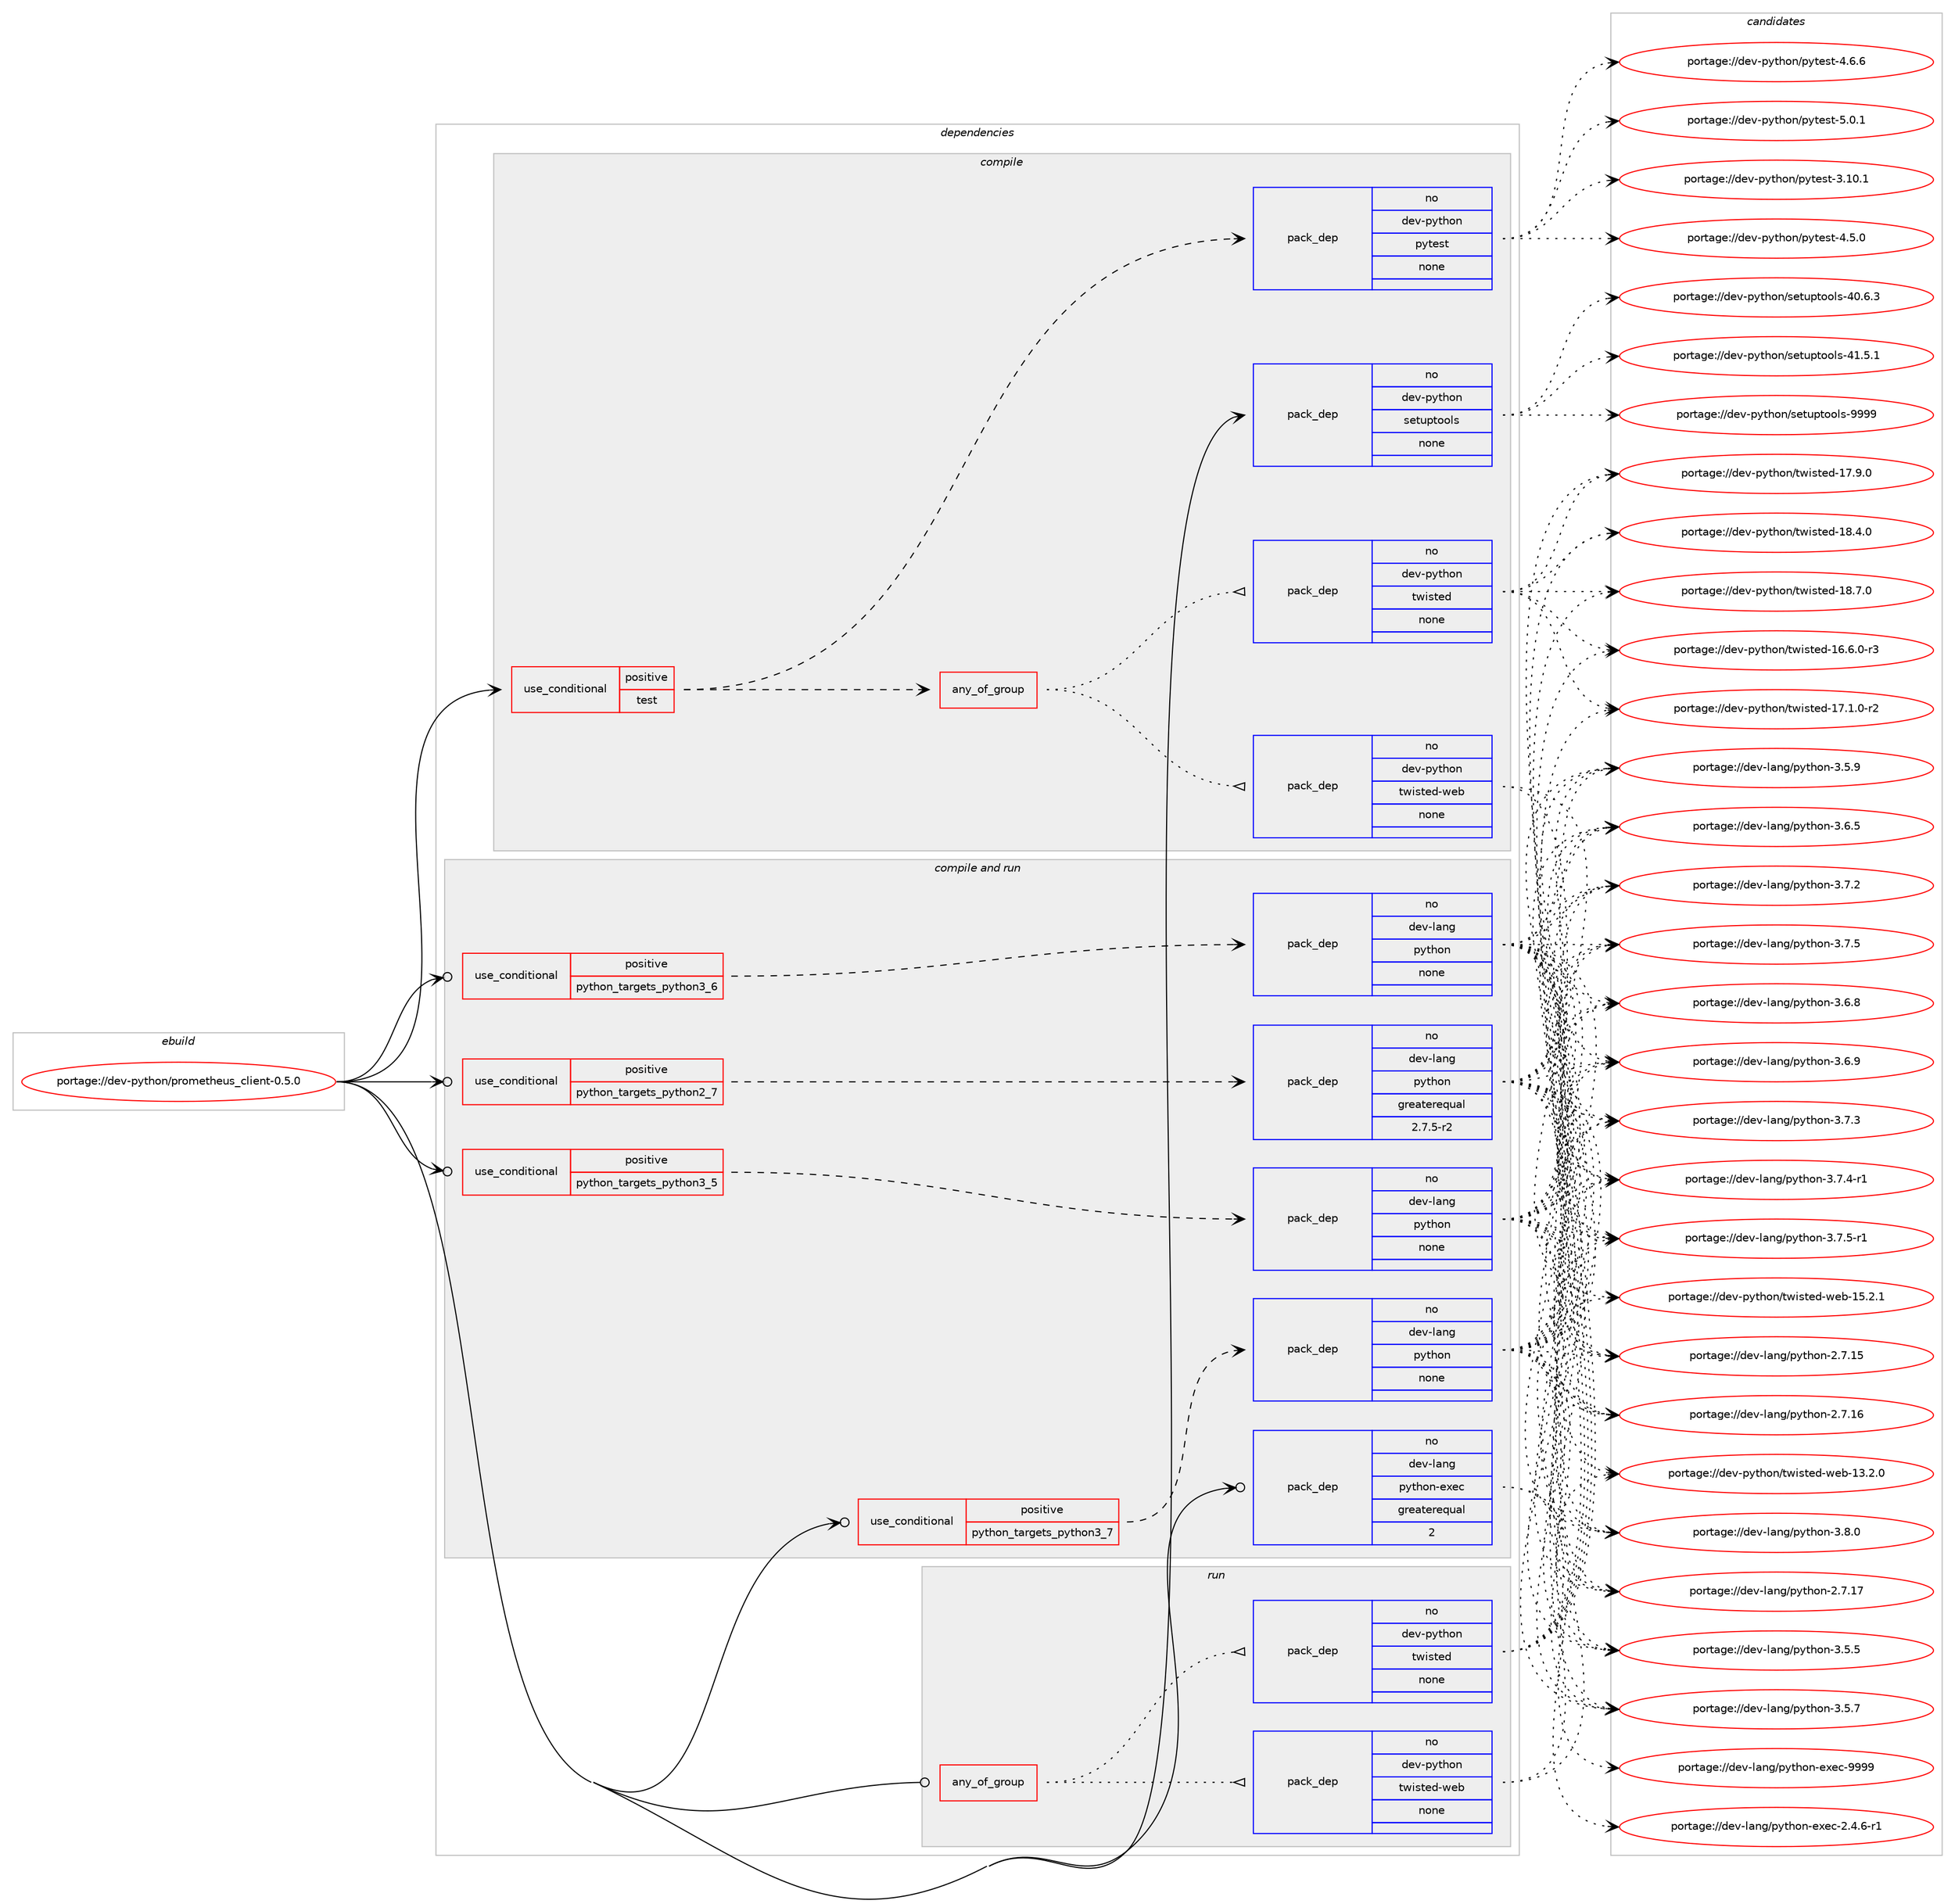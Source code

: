 digraph prolog {

# *************
# Graph options
# *************

newrank=true;
concentrate=true;
compound=true;
graph [rankdir=LR,fontname=Helvetica,fontsize=10,ranksep=1.5];#, ranksep=2.5, nodesep=0.2];
edge  [arrowhead=vee];
node  [fontname=Helvetica,fontsize=10];

# **********
# The ebuild
# **********

subgraph cluster_leftcol {
color=gray;
rank=same;
label=<<i>ebuild</i>>;
id [label="portage://dev-python/prometheus_client-0.5.0", color=red, width=4, href="../dev-python/prometheus_client-0.5.0.svg"];
}

# ****************
# The dependencies
# ****************

subgraph cluster_midcol {
color=gray;
label=<<i>dependencies</i>>;
subgraph cluster_compile {
fillcolor="#eeeeee";
style=filled;
label=<<i>compile</i>>;
subgraph cond34197 {
dependency157964 [label=<<TABLE BORDER="0" CELLBORDER="1" CELLSPACING="0" CELLPADDING="4"><TR><TD ROWSPAN="3" CELLPADDING="10">use_conditional</TD></TR><TR><TD>positive</TD></TR><TR><TD>test</TD></TR></TABLE>>, shape=none, color=red];
subgraph any3293 {
dependency157965 [label=<<TABLE BORDER="0" CELLBORDER="1" CELLSPACING="0" CELLPADDING="4"><TR><TD CELLPADDING="10">any_of_group</TD></TR></TABLE>>, shape=none, color=red];subgraph pack120406 {
dependency157966 [label=<<TABLE BORDER="0" CELLBORDER="1" CELLSPACING="0" CELLPADDING="4" WIDTH="220"><TR><TD ROWSPAN="6" CELLPADDING="30">pack_dep</TD></TR><TR><TD WIDTH="110">no</TD></TR><TR><TD>dev-python</TD></TR><TR><TD>twisted</TD></TR><TR><TD>none</TD></TR><TR><TD></TD></TR></TABLE>>, shape=none, color=blue];
}
dependency157965:e -> dependency157966:w [weight=20,style="dotted",arrowhead="oinv"];
subgraph pack120407 {
dependency157967 [label=<<TABLE BORDER="0" CELLBORDER="1" CELLSPACING="0" CELLPADDING="4" WIDTH="220"><TR><TD ROWSPAN="6" CELLPADDING="30">pack_dep</TD></TR><TR><TD WIDTH="110">no</TD></TR><TR><TD>dev-python</TD></TR><TR><TD>twisted-web</TD></TR><TR><TD>none</TD></TR><TR><TD></TD></TR></TABLE>>, shape=none, color=blue];
}
dependency157965:e -> dependency157967:w [weight=20,style="dotted",arrowhead="oinv"];
}
dependency157964:e -> dependency157965:w [weight=20,style="dashed",arrowhead="vee"];
subgraph pack120408 {
dependency157968 [label=<<TABLE BORDER="0" CELLBORDER="1" CELLSPACING="0" CELLPADDING="4" WIDTH="220"><TR><TD ROWSPAN="6" CELLPADDING="30">pack_dep</TD></TR><TR><TD WIDTH="110">no</TD></TR><TR><TD>dev-python</TD></TR><TR><TD>pytest</TD></TR><TR><TD>none</TD></TR><TR><TD></TD></TR></TABLE>>, shape=none, color=blue];
}
dependency157964:e -> dependency157968:w [weight=20,style="dashed",arrowhead="vee"];
}
id:e -> dependency157964:w [weight=20,style="solid",arrowhead="vee"];
subgraph pack120409 {
dependency157969 [label=<<TABLE BORDER="0" CELLBORDER="1" CELLSPACING="0" CELLPADDING="4" WIDTH="220"><TR><TD ROWSPAN="6" CELLPADDING="30">pack_dep</TD></TR><TR><TD WIDTH="110">no</TD></TR><TR><TD>dev-python</TD></TR><TR><TD>setuptools</TD></TR><TR><TD>none</TD></TR><TR><TD></TD></TR></TABLE>>, shape=none, color=blue];
}
id:e -> dependency157969:w [weight=20,style="solid",arrowhead="vee"];
}
subgraph cluster_compileandrun {
fillcolor="#eeeeee";
style=filled;
label=<<i>compile and run</i>>;
subgraph cond34198 {
dependency157970 [label=<<TABLE BORDER="0" CELLBORDER="1" CELLSPACING="0" CELLPADDING="4"><TR><TD ROWSPAN="3" CELLPADDING="10">use_conditional</TD></TR><TR><TD>positive</TD></TR><TR><TD>python_targets_python2_7</TD></TR></TABLE>>, shape=none, color=red];
subgraph pack120410 {
dependency157971 [label=<<TABLE BORDER="0" CELLBORDER="1" CELLSPACING="0" CELLPADDING="4" WIDTH="220"><TR><TD ROWSPAN="6" CELLPADDING="30">pack_dep</TD></TR><TR><TD WIDTH="110">no</TD></TR><TR><TD>dev-lang</TD></TR><TR><TD>python</TD></TR><TR><TD>greaterequal</TD></TR><TR><TD>2.7.5-r2</TD></TR></TABLE>>, shape=none, color=blue];
}
dependency157970:e -> dependency157971:w [weight=20,style="dashed",arrowhead="vee"];
}
id:e -> dependency157970:w [weight=20,style="solid",arrowhead="odotvee"];
subgraph cond34199 {
dependency157972 [label=<<TABLE BORDER="0" CELLBORDER="1" CELLSPACING="0" CELLPADDING="4"><TR><TD ROWSPAN="3" CELLPADDING="10">use_conditional</TD></TR><TR><TD>positive</TD></TR><TR><TD>python_targets_python3_5</TD></TR></TABLE>>, shape=none, color=red];
subgraph pack120411 {
dependency157973 [label=<<TABLE BORDER="0" CELLBORDER="1" CELLSPACING="0" CELLPADDING="4" WIDTH="220"><TR><TD ROWSPAN="6" CELLPADDING="30">pack_dep</TD></TR><TR><TD WIDTH="110">no</TD></TR><TR><TD>dev-lang</TD></TR><TR><TD>python</TD></TR><TR><TD>none</TD></TR><TR><TD></TD></TR></TABLE>>, shape=none, color=blue];
}
dependency157972:e -> dependency157973:w [weight=20,style="dashed",arrowhead="vee"];
}
id:e -> dependency157972:w [weight=20,style="solid",arrowhead="odotvee"];
subgraph cond34200 {
dependency157974 [label=<<TABLE BORDER="0" CELLBORDER="1" CELLSPACING="0" CELLPADDING="4"><TR><TD ROWSPAN="3" CELLPADDING="10">use_conditional</TD></TR><TR><TD>positive</TD></TR><TR><TD>python_targets_python3_6</TD></TR></TABLE>>, shape=none, color=red];
subgraph pack120412 {
dependency157975 [label=<<TABLE BORDER="0" CELLBORDER="1" CELLSPACING="0" CELLPADDING="4" WIDTH="220"><TR><TD ROWSPAN="6" CELLPADDING="30">pack_dep</TD></TR><TR><TD WIDTH="110">no</TD></TR><TR><TD>dev-lang</TD></TR><TR><TD>python</TD></TR><TR><TD>none</TD></TR><TR><TD></TD></TR></TABLE>>, shape=none, color=blue];
}
dependency157974:e -> dependency157975:w [weight=20,style="dashed",arrowhead="vee"];
}
id:e -> dependency157974:w [weight=20,style="solid",arrowhead="odotvee"];
subgraph cond34201 {
dependency157976 [label=<<TABLE BORDER="0" CELLBORDER="1" CELLSPACING="0" CELLPADDING="4"><TR><TD ROWSPAN="3" CELLPADDING="10">use_conditional</TD></TR><TR><TD>positive</TD></TR><TR><TD>python_targets_python3_7</TD></TR></TABLE>>, shape=none, color=red];
subgraph pack120413 {
dependency157977 [label=<<TABLE BORDER="0" CELLBORDER="1" CELLSPACING="0" CELLPADDING="4" WIDTH="220"><TR><TD ROWSPAN="6" CELLPADDING="30">pack_dep</TD></TR><TR><TD WIDTH="110">no</TD></TR><TR><TD>dev-lang</TD></TR><TR><TD>python</TD></TR><TR><TD>none</TD></TR><TR><TD></TD></TR></TABLE>>, shape=none, color=blue];
}
dependency157976:e -> dependency157977:w [weight=20,style="dashed",arrowhead="vee"];
}
id:e -> dependency157976:w [weight=20,style="solid",arrowhead="odotvee"];
subgraph pack120414 {
dependency157978 [label=<<TABLE BORDER="0" CELLBORDER="1" CELLSPACING="0" CELLPADDING="4" WIDTH="220"><TR><TD ROWSPAN="6" CELLPADDING="30">pack_dep</TD></TR><TR><TD WIDTH="110">no</TD></TR><TR><TD>dev-lang</TD></TR><TR><TD>python-exec</TD></TR><TR><TD>greaterequal</TD></TR><TR><TD>2</TD></TR></TABLE>>, shape=none, color=blue];
}
id:e -> dependency157978:w [weight=20,style="solid",arrowhead="odotvee"];
}
subgraph cluster_run {
fillcolor="#eeeeee";
style=filled;
label=<<i>run</i>>;
subgraph any3294 {
dependency157979 [label=<<TABLE BORDER="0" CELLBORDER="1" CELLSPACING="0" CELLPADDING="4"><TR><TD CELLPADDING="10">any_of_group</TD></TR></TABLE>>, shape=none, color=red];subgraph pack120415 {
dependency157980 [label=<<TABLE BORDER="0" CELLBORDER="1" CELLSPACING="0" CELLPADDING="4" WIDTH="220"><TR><TD ROWSPAN="6" CELLPADDING="30">pack_dep</TD></TR><TR><TD WIDTH="110">no</TD></TR><TR><TD>dev-python</TD></TR><TR><TD>twisted</TD></TR><TR><TD>none</TD></TR><TR><TD></TD></TR></TABLE>>, shape=none, color=blue];
}
dependency157979:e -> dependency157980:w [weight=20,style="dotted",arrowhead="oinv"];
subgraph pack120416 {
dependency157981 [label=<<TABLE BORDER="0" CELLBORDER="1" CELLSPACING="0" CELLPADDING="4" WIDTH="220"><TR><TD ROWSPAN="6" CELLPADDING="30">pack_dep</TD></TR><TR><TD WIDTH="110">no</TD></TR><TR><TD>dev-python</TD></TR><TR><TD>twisted-web</TD></TR><TR><TD>none</TD></TR><TR><TD></TD></TR></TABLE>>, shape=none, color=blue];
}
dependency157979:e -> dependency157981:w [weight=20,style="dotted",arrowhead="oinv"];
}
id:e -> dependency157979:w [weight=20,style="solid",arrowhead="odot"];
}
}

# **************
# The candidates
# **************

subgraph cluster_choices {
rank=same;
color=gray;
label=<<i>candidates</i>>;

subgraph choice120406 {
color=black;
nodesep=1;
choiceportage1001011184511212111610411111047116119105115116101100454954465446484511451 [label="portage://dev-python/twisted-16.6.0-r3", color=red, width=4,href="../dev-python/twisted-16.6.0-r3.svg"];
choiceportage1001011184511212111610411111047116119105115116101100454955464946484511450 [label="portage://dev-python/twisted-17.1.0-r2", color=red, width=4,href="../dev-python/twisted-17.1.0-r2.svg"];
choiceportage100101118451121211161041111104711611910511511610110045495546574648 [label="portage://dev-python/twisted-17.9.0", color=red, width=4,href="../dev-python/twisted-17.9.0.svg"];
choiceportage100101118451121211161041111104711611910511511610110045495646524648 [label="portage://dev-python/twisted-18.4.0", color=red, width=4,href="../dev-python/twisted-18.4.0.svg"];
choiceportage100101118451121211161041111104711611910511511610110045495646554648 [label="portage://dev-python/twisted-18.7.0", color=red, width=4,href="../dev-python/twisted-18.7.0.svg"];
dependency157966:e -> choiceportage1001011184511212111610411111047116119105115116101100454954465446484511451:w [style=dotted,weight="100"];
dependency157966:e -> choiceportage1001011184511212111610411111047116119105115116101100454955464946484511450:w [style=dotted,weight="100"];
dependency157966:e -> choiceportage100101118451121211161041111104711611910511511610110045495546574648:w [style=dotted,weight="100"];
dependency157966:e -> choiceportage100101118451121211161041111104711611910511511610110045495646524648:w [style=dotted,weight="100"];
dependency157966:e -> choiceportage100101118451121211161041111104711611910511511610110045495646554648:w [style=dotted,weight="100"];
}
subgraph choice120407 {
color=black;
nodesep=1;
choiceportage1001011184511212111610411111047116119105115116101100451191019845495146504648 [label="portage://dev-python/twisted-web-13.2.0", color=red, width=4,href="../dev-python/twisted-web-13.2.0.svg"];
choiceportage1001011184511212111610411111047116119105115116101100451191019845495346504649 [label="portage://dev-python/twisted-web-15.2.1", color=red, width=4,href="../dev-python/twisted-web-15.2.1.svg"];
dependency157967:e -> choiceportage1001011184511212111610411111047116119105115116101100451191019845495146504648:w [style=dotted,weight="100"];
dependency157967:e -> choiceportage1001011184511212111610411111047116119105115116101100451191019845495346504649:w [style=dotted,weight="100"];
}
subgraph choice120408 {
color=black;
nodesep=1;
choiceportage100101118451121211161041111104711212111610111511645514649484649 [label="portage://dev-python/pytest-3.10.1", color=red, width=4,href="../dev-python/pytest-3.10.1.svg"];
choiceportage1001011184511212111610411111047112121116101115116455246534648 [label="portage://dev-python/pytest-4.5.0", color=red, width=4,href="../dev-python/pytest-4.5.0.svg"];
choiceportage1001011184511212111610411111047112121116101115116455246544654 [label="portage://dev-python/pytest-4.6.6", color=red, width=4,href="../dev-python/pytest-4.6.6.svg"];
choiceportage1001011184511212111610411111047112121116101115116455346484649 [label="portage://dev-python/pytest-5.0.1", color=red, width=4,href="../dev-python/pytest-5.0.1.svg"];
dependency157968:e -> choiceportage100101118451121211161041111104711212111610111511645514649484649:w [style=dotted,weight="100"];
dependency157968:e -> choiceportage1001011184511212111610411111047112121116101115116455246534648:w [style=dotted,weight="100"];
dependency157968:e -> choiceportage1001011184511212111610411111047112121116101115116455246544654:w [style=dotted,weight="100"];
dependency157968:e -> choiceportage1001011184511212111610411111047112121116101115116455346484649:w [style=dotted,weight="100"];
}
subgraph choice120409 {
color=black;
nodesep=1;
choiceportage100101118451121211161041111104711510111611711211611111110811545524846544651 [label="portage://dev-python/setuptools-40.6.3", color=red, width=4,href="../dev-python/setuptools-40.6.3.svg"];
choiceportage100101118451121211161041111104711510111611711211611111110811545524946534649 [label="portage://dev-python/setuptools-41.5.1", color=red, width=4,href="../dev-python/setuptools-41.5.1.svg"];
choiceportage10010111845112121116104111110471151011161171121161111111081154557575757 [label="portage://dev-python/setuptools-9999", color=red, width=4,href="../dev-python/setuptools-9999.svg"];
dependency157969:e -> choiceportage100101118451121211161041111104711510111611711211611111110811545524846544651:w [style=dotted,weight="100"];
dependency157969:e -> choiceportage100101118451121211161041111104711510111611711211611111110811545524946534649:w [style=dotted,weight="100"];
dependency157969:e -> choiceportage10010111845112121116104111110471151011161171121161111111081154557575757:w [style=dotted,weight="100"];
}
subgraph choice120410 {
color=black;
nodesep=1;
choiceportage10010111845108971101034711212111610411111045504655464953 [label="portage://dev-lang/python-2.7.15", color=red, width=4,href="../dev-lang/python-2.7.15.svg"];
choiceportage10010111845108971101034711212111610411111045504655464954 [label="portage://dev-lang/python-2.7.16", color=red, width=4,href="../dev-lang/python-2.7.16.svg"];
choiceportage10010111845108971101034711212111610411111045504655464955 [label="portage://dev-lang/python-2.7.17", color=red, width=4,href="../dev-lang/python-2.7.17.svg"];
choiceportage100101118451089711010347112121116104111110455146534653 [label="portage://dev-lang/python-3.5.5", color=red, width=4,href="../dev-lang/python-3.5.5.svg"];
choiceportage100101118451089711010347112121116104111110455146534655 [label="portage://dev-lang/python-3.5.7", color=red, width=4,href="../dev-lang/python-3.5.7.svg"];
choiceportage100101118451089711010347112121116104111110455146534657 [label="portage://dev-lang/python-3.5.9", color=red, width=4,href="../dev-lang/python-3.5.9.svg"];
choiceportage100101118451089711010347112121116104111110455146544653 [label="portage://dev-lang/python-3.6.5", color=red, width=4,href="../dev-lang/python-3.6.5.svg"];
choiceportage100101118451089711010347112121116104111110455146544656 [label="portage://dev-lang/python-3.6.8", color=red, width=4,href="../dev-lang/python-3.6.8.svg"];
choiceportage100101118451089711010347112121116104111110455146544657 [label="portage://dev-lang/python-3.6.9", color=red, width=4,href="../dev-lang/python-3.6.9.svg"];
choiceportage100101118451089711010347112121116104111110455146554650 [label="portage://dev-lang/python-3.7.2", color=red, width=4,href="../dev-lang/python-3.7.2.svg"];
choiceportage100101118451089711010347112121116104111110455146554651 [label="portage://dev-lang/python-3.7.3", color=red, width=4,href="../dev-lang/python-3.7.3.svg"];
choiceportage1001011184510897110103471121211161041111104551465546524511449 [label="portage://dev-lang/python-3.7.4-r1", color=red, width=4,href="../dev-lang/python-3.7.4-r1.svg"];
choiceportage100101118451089711010347112121116104111110455146554653 [label="portage://dev-lang/python-3.7.5", color=red, width=4,href="../dev-lang/python-3.7.5.svg"];
choiceportage1001011184510897110103471121211161041111104551465546534511449 [label="portage://dev-lang/python-3.7.5-r1", color=red, width=4,href="../dev-lang/python-3.7.5-r1.svg"];
choiceportage100101118451089711010347112121116104111110455146564648 [label="portage://dev-lang/python-3.8.0", color=red, width=4,href="../dev-lang/python-3.8.0.svg"];
dependency157971:e -> choiceportage10010111845108971101034711212111610411111045504655464953:w [style=dotted,weight="100"];
dependency157971:e -> choiceportage10010111845108971101034711212111610411111045504655464954:w [style=dotted,weight="100"];
dependency157971:e -> choiceportage10010111845108971101034711212111610411111045504655464955:w [style=dotted,weight="100"];
dependency157971:e -> choiceportage100101118451089711010347112121116104111110455146534653:w [style=dotted,weight="100"];
dependency157971:e -> choiceportage100101118451089711010347112121116104111110455146534655:w [style=dotted,weight="100"];
dependency157971:e -> choiceportage100101118451089711010347112121116104111110455146534657:w [style=dotted,weight="100"];
dependency157971:e -> choiceportage100101118451089711010347112121116104111110455146544653:w [style=dotted,weight="100"];
dependency157971:e -> choiceportage100101118451089711010347112121116104111110455146544656:w [style=dotted,weight="100"];
dependency157971:e -> choiceportage100101118451089711010347112121116104111110455146544657:w [style=dotted,weight="100"];
dependency157971:e -> choiceportage100101118451089711010347112121116104111110455146554650:w [style=dotted,weight="100"];
dependency157971:e -> choiceportage100101118451089711010347112121116104111110455146554651:w [style=dotted,weight="100"];
dependency157971:e -> choiceportage1001011184510897110103471121211161041111104551465546524511449:w [style=dotted,weight="100"];
dependency157971:e -> choiceportage100101118451089711010347112121116104111110455146554653:w [style=dotted,weight="100"];
dependency157971:e -> choiceportage1001011184510897110103471121211161041111104551465546534511449:w [style=dotted,weight="100"];
dependency157971:e -> choiceportage100101118451089711010347112121116104111110455146564648:w [style=dotted,weight="100"];
}
subgraph choice120411 {
color=black;
nodesep=1;
choiceportage10010111845108971101034711212111610411111045504655464953 [label="portage://dev-lang/python-2.7.15", color=red, width=4,href="../dev-lang/python-2.7.15.svg"];
choiceportage10010111845108971101034711212111610411111045504655464954 [label="portage://dev-lang/python-2.7.16", color=red, width=4,href="../dev-lang/python-2.7.16.svg"];
choiceportage10010111845108971101034711212111610411111045504655464955 [label="portage://dev-lang/python-2.7.17", color=red, width=4,href="../dev-lang/python-2.7.17.svg"];
choiceportage100101118451089711010347112121116104111110455146534653 [label="portage://dev-lang/python-3.5.5", color=red, width=4,href="../dev-lang/python-3.5.5.svg"];
choiceportage100101118451089711010347112121116104111110455146534655 [label="portage://dev-lang/python-3.5.7", color=red, width=4,href="../dev-lang/python-3.5.7.svg"];
choiceportage100101118451089711010347112121116104111110455146534657 [label="portage://dev-lang/python-3.5.9", color=red, width=4,href="../dev-lang/python-3.5.9.svg"];
choiceportage100101118451089711010347112121116104111110455146544653 [label="portage://dev-lang/python-3.6.5", color=red, width=4,href="../dev-lang/python-3.6.5.svg"];
choiceportage100101118451089711010347112121116104111110455146544656 [label="portage://dev-lang/python-3.6.8", color=red, width=4,href="../dev-lang/python-3.6.8.svg"];
choiceportage100101118451089711010347112121116104111110455146544657 [label="portage://dev-lang/python-3.6.9", color=red, width=4,href="../dev-lang/python-3.6.9.svg"];
choiceportage100101118451089711010347112121116104111110455146554650 [label="portage://dev-lang/python-3.7.2", color=red, width=4,href="../dev-lang/python-3.7.2.svg"];
choiceportage100101118451089711010347112121116104111110455146554651 [label="portage://dev-lang/python-3.7.3", color=red, width=4,href="../dev-lang/python-3.7.3.svg"];
choiceportage1001011184510897110103471121211161041111104551465546524511449 [label="portage://dev-lang/python-3.7.4-r1", color=red, width=4,href="../dev-lang/python-3.7.4-r1.svg"];
choiceportage100101118451089711010347112121116104111110455146554653 [label="portage://dev-lang/python-3.7.5", color=red, width=4,href="../dev-lang/python-3.7.5.svg"];
choiceportage1001011184510897110103471121211161041111104551465546534511449 [label="portage://dev-lang/python-3.7.5-r1", color=red, width=4,href="../dev-lang/python-3.7.5-r1.svg"];
choiceportage100101118451089711010347112121116104111110455146564648 [label="portage://dev-lang/python-3.8.0", color=red, width=4,href="../dev-lang/python-3.8.0.svg"];
dependency157973:e -> choiceportage10010111845108971101034711212111610411111045504655464953:w [style=dotted,weight="100"];
dependency157973:e -> choiceportage10010111845108971101034711212111610411111045504655464954:w [style=dotted,weight="100"];
dependency157973:e -> choiceportage10010111845108971101034711212111610411111045504655464955:w [style=dotted,weight="100"];
dependency157973:e -> choiceportage100101118451089711010347112121116104111110455146534653:w [style=dotted,weight="100"];
dependency157973:e -> choiceportage100101118451089711010347112121116104111110455146534655:w [style=dotted,weight="100"];
dependency157973:e -> choiceportage100101118451089711010347112121116104111110455146534657:w [style=dotted,weight="100"];
dependency157973:e -> choiceportage100101118451089711010347112121116104111110455146544653:w [style=dotted,weight="100"];
dependency157973:e -> choiceportage100101118451089711010347112121116104111110455146544656:w [style=dotted,weight="100"];
dependency157973:e -> choiceportage100101118451089711010347112121116104111110455146544657:w [style=dotted,weight="100"];
dependency157973:e -> choiceportage100101118451089711010347112121116104111110455146554650:w [style=dotted,weight="100"];
dependency157973:e -> choiceportage100101118451089711010347112121116104111110455146554651:w [style=dotted,weight="100"];
dependency157973:e -> choiceportage1001011184510897110103471121211161041111104551465546524511449:w [style=dotted,weight="100"];
dependency157973:e -> choiceportage100101118451089711010347112121116104111110455146554653:w [style=dotted,weight="100"];
dependency157973:e -> choiceportage1001011184510897110103471121211161041111104551465546534511449:w [style=dotted,weight="100"];
dependency157973:e -> choiceportage100101118451089711010347112121116104111110455146564648:w [style=dotted,weight="100"];
}
subgraph choice120412 {
color=black;
nodesep=1;
choiceportage10010111845108971101034711212111610411111045504655464953 [label="portage://dev-lang/python-2.7.15", color=red, width=4,href="../dev-lang/python-2.7.15.svg"];
choiceportage10010111845108971101034711212111610411111045504655464954 [label="portage://dev-lang/python-2.7.16", color=red, width=4,href="../dev-lang/python-2.7.16.svg"];
choiceportage10010111845108971101034711212111610411111045504655464955 [label="portage://dev-lang/python-2.7.17", color=red, width=4,href="../dev-lang/python-2.7.17.svg"];
choiceportage100101118451089711010347112121116104111110455146534653 [label="portage://dev-lang/python-3.5.5", color=red, width=4,href="../dev-lang/python-3.5.5.svg"];
choiceportage100101118451089711010347112121116104111110455146534655 [label="portage://dev-lang/python-3.5.7", color=red, width=4,href="../dev-lang/python-3.5.7.svg"];
choiceportage100101118451089711010347112121116104111110455146534657 [label="portage://dev-lang/python-3.5.9", color=red, width=4,href="../dev-lang/python-3.5.9.svg"];
choiceportage100101118451089711010347112121116104111110455146544653 [label="portage://dev-lang/python-3.6.5", color=red, width=4,href="../dev-lang/python-3.6.5.svg"];
choiceportage100101118451089711010347112121116104111110455146544656 [label="portage://dev-lang/python-3.6.8", color=red, width=4,href="../dev-lang/python-3.6.8.svg"];
choiceportage100101118451089711010347112121116104111110455146544657 [label="portage://dev-lang/python-3.6.9", color=red, width=4,href="../dev-lang/python-3.6.9.svg"];
choiceportage100101118451089711010347112121116104111110455146554650 [label="portage://dev-lang/python-3.7.2", color=red, width=4,href="../dev-lang/python-3.7.2.svg"];
choiceportage100101118451089711010347112121116104111110455146554651 [label="portage://dev-lang/python-3.7.3", color=red, width=4,href="../dev-lang/python-3.7.3.svg"];
choiceportage1001011184510897110103471121211161041111104551465546524511449 [label="portage://dev-lang/python-3.7.4-r1", color=red, width=4,href="../dev-lang/python-3.7.4-r1.svg"];
choiceportage100101118451089711010347112121116104111110455146554653 [label="portage://dev-lang/python-3.7.5", color=red, width=4,href="../dev-lang/python-3.7.5.svg"];
choiceportage1001011184510897110103471121211161041111104551465546534511449 [label="portage://dev-lang/python-3.7.5-r1", color=red, width=4,href="../dev-lang/python-3.7.5-r1.svg"];
choiceportage100101118451089711010347112121116104111110455146564648 [label="portage://dev-lang/python-3.8.0", color=red, width=4,href="../dev-lang/python-3.8.0.svg"];
dependency157975:e -> choiceportage10010111845108971101034711212111610411111045504655464953:w [style=dotted,weight="100"];
dependency157975:e -> choiceportage10010111845108971101034711212111610411111045504655464954:w [style=dotted,weight="100"];
dependency157975:e -> choiceportage10010111845108971101034711212111610411111045504655464955:w [style=dotted,weight="100"];
dependency157975:e -> choiceportage100101118451089711010347112121116104111110455146534653:w [style=dotted,weight="100"];
dependency157975:e -> choiceportage100101118451089711010347112121116104111110455146534655:w [style=dotted,weight="100"];
dependency157975:e -> choiceportage100101118451089711010347112121116104111110455146534657:w [style=dotted,weight="100"];
dependency157975:e -> choiceportage100101118451089711010347112121116104111110455146544653:w [style=dotted,weight="100"];
dependency157975:e -> choiceportage100101118451089711010347112121116104111110455146544656:w [style=dotted,weight="100"];
dependency157975:e -> choiceportage100101118451089711010347112121116104111110455146544657:w [style=dotted,weight="100"];
dependency157975:e -> choiceportage100101118451089711010347112121116104111110455146554650:w [style=dotted,weight="100"];
dependency157975:e -> choiceportage100101118451089711010347112121116104111110455146554651:w [style=dotted,weight="100"];
dependency157975:e -> choiceportage1001011184510897110103471121211161041111104551465546524511449:w [style=dotted,weight="100"];
dependency157975:e -> choiceportage100101118451089711010347112121116104111110455146554653:w [style=dotted,weight="100"];
dependency157975:e -> choiceportage1001011184510897110103471121211161041111104551465546534511449:w [style=dotted,weight="100"];
dependency157975:e -> choiceportage100101118451089711010347112121116104111110455146564648:w [style=dotted,weight="100"];
}
subgraph choice120413 {
color=black;
nodesep=1;
choiceportage10010111845108971101034711212111610411111045504655464953 [label="portage://dev-lang/python-2.7.15", color=red, width=4,href="../dev-lang/python-2.7.15.svg"];
choiceportage10010111845108971101034711212111610411111045504655464954 [label="portage://dev-lang/python-2.7.16", color=red, width=4,href="../dev-lang/python-2.7.16.svg"];
choiceportage10010111845108971101034711212111610411111045504655464955 [label="portage://dev-lang/python-2.7.17", color=red, width=4,href="../dev-lang/python-2.7.17.svg"];
choiceportage100101118451089711010347112121116104111110455146534653 [label="portage://dev-lang/python-3.5.5", color=red, width=4,href="../dev-lang/python-3.5.5.svg"];
choiceportage100101118451089711010347112121116104111110455146534655 [label="portage://dev-lang/python-3.5.7", color=red, width=4,href="../dev-lang/python-3.5.7.svg"];
choiceportage100101118451089711010347112121116104111110455146534657 [label="portage://dev-lang/python-3.5.9", color=red, width=4,href="../dev-lang/python-3.5.9.svg"];
choiceportage100101118451089711010347112121116104111110455146544653 [label="portage://dev-lang/python-3.6.5", color=red, width=4,href="../dev-lang/python-3.6.5.svg"];
choiceportage100101118451089711010347112121116104111110455146544656 [label="portage://dev-lang/python-3.6.8", color=red, width=4,href="../dev-lang/python-3.6.8.svg"];
choiceportage100101118451089711010347112121116104111110455146544657 [label="portage://dev-lang/python-3.6.9", color=red, width=4,href="../dev-lang/python-3.6.9.svg"];
choiceportage100101118451089711010347112121116104111110455146554650 [label="portage://dev-lang/python-3.7.2", color=red, width=4,href="../dev-lang/python-3.7.2.svg"];
choiceportage100101118451089711010347112121116104111110455146554651 [label="portage://dev-lang/python-3.7.3", color=red, width=4,href="../dev-lang/python-3.7.3.svg"];
choiceportage1001011184510897110103471121211161041111104551465546524511449 [label="portage://dev-lang/python-3.7.4-r1", color=red, width=4,href="../dev-lang/python-3.7.4-r1.svg"];
choiceportage100101118451089711010347112121116104111110455146554653 [label="portage://dev-lang/python-3.7.5", color=red, width=4,href="../dev-lang/python-3.7.5.svg"];
choiceportage1001011184510897110103471121211161041111104551465546534511449 [label="portage://dev-lang/python-3.7.5-r1", color=red, width=4,href="../dev-lang/python-3.7.5-r1.svg"];
choiceportage100101118451089711010347112121116104111110455146564648 [label="portage://dev-lang/python-3.8.0", color=red, width=4,href="../dev-lang/python-3.8.0.svg"];
dependency157977:e -> choiceportage10010111845108971101034711212111610411111045504655464953:w [style=dotted,weight="100"];
dependency157977:e -> choiceportage10010111845108971101034711212111610411111045504655464954:w [style=dotted,weight="100"];
dependency157977:e -> choiceportage10010111845108971101034711212111610411111045504655464955:w [style=dotted,weight="100"];
dependency157977:e -> choiceportage100101118451089711010347112121116104111110455146534653:w [style=dotted,weight="100"];
dependency157977:e -> choiceportage100101118451089711010347112121116104111110455146534655:w [style=dotted,weight="100"];
dependency157977:e -> choiceportage100101118451089711010347112121116104111110455146534657:w [style=dotted,weight="100"];
dependency157977:e -> choiceportage100101118451089711010347112121116104111110455146544653:w [style=dotted,weight="100"];
dependency157977:e -> choiceportage100101118451089711010347112121116104111110455146544656:w [style=dotted,weight="100"];
dependency157977:e -> choiceportage100101118451089711010347112121116104111110455146544657:w [style=dotted,weight="100"];
dependency157977:e -> choiceportage100101118451089711010347112121116104111110455146554650:w [style=dotted,weight="100"];
dependency157977:e -> choiceportage100101118451089711010347112121116104111110455146554651:w [style=dotted,weight="100"];
dependency157977:e -> choiceportage1001011184510897110103471121211161041111104551465546524511449:w [style=dotted,weight="100"];
dependency157977:e -> choiceportage100101118451089711010347112121116104111110455146554653:w [style=dotted,weight="100"];
dependency157977:e -> choiceportage1001011184510897110103471121211161041111104551465546534511449:w [style=dotted,weight="100"];
dependency157977:e -> choiceportage100101118451089711010347112121116104111110455146564648:w [style=dotted,weight="100"];
}
subgraph choice120414 {
color=black;
nodesep=1;
choiceportage10010111845108971101034711212111610411111045101120101994550465246544511449 [label="portage://dev-lang/python-exec-2.4.6-r1", color=red, width=4,href="../dev-lang/python-exec-2.4.6-r1.svg"];
choiceportage10010111845108971101034711212111610411111045101120101994557575757 [label="portage://dev-lang/python-exec-9999", color=red, width=4,href="../dev-lang/python-exec-9999.svg"];
dependency157978:e -> choiceportage10010111845108971101034711212111610411111045101120101994550465246544511449:w [style=dotted,weight="100"];
dependency157978:e -> choiceportage10010111845108971101034711212111610411111045101120101994557575757:w [style=dotted,weight="100"];
}
subgraph choice120415 {
color=black;
nodesep=1;
choiceportage1001011184511212111610411111047116119105115116101100454954465446484511451 [label="portage://dev-python/twisted-16.6.0-r3", color=red, width=4,href="../dev-python/twisted-16.6.0-r3.svg"];
choiceportage1001011184511212111610411111047116119105115116101100454955464946484511450 [label="portage://dev-python/twisted-17.1.0-r2", color=red, width=4,href="../dev-python/twisted-17.1.0-r2.svg"];
choiceportage100101118451121211161041111104711611910511511610110045495546574648 [label="portage://dev-python/twisted-17.9.0", color=red, width=4,href="../dev-python/twisted-17.9.0.svg"];
choiceportage100101118451121211161041111104711611910511511610110045495646524648 [label="portage://dev-python/twisted-18.4.0", color=red, width=4,href="../dev-python/twisted-18.4.0.svg"];
choiceportage100101118451121211161041111104711611910511511610110045495646554648 [label="portage://dev-python/twisted-18.7.0", color=red, width=4,href="../dev-python/twisted-18.7.0.svg"];
dependency157980:e -> choiceportage1001011184511212111610411111047116119105115116101100454954465446484511451:w [style=dotted,weight="100"];
dependency157980:e -> choiceportage1001011184511212111610411111047116119105115116101100454955464946484511450:w [style=dotted,weight="100"];
dependency157980:e -> choiceportage100101118451121211161041111104711611910511511610110045495546574648:w [style=dotted,weight="100"];
dependency157980:e -> choiceportage100101118451121211161041111104711611910511511610110045495646524648:w [style=dotted,weight="100"];
dependency157980:e -> choiceportage100101118451121211161041111104711611910511511610110045495646554648:w [style=dotted,weight="100"];
}
subgraph choice120416 {
color=black;
nodesep=1;
choiceportage1001011184511212111610411111047116119105115116101100451191019845495146504648 [label="portage://dev-python/twisted-web-13.2.0", color=red, width=4,href="../dev-python/twisted-web-13.2.0.svg"];
choiceportage1001011184511212111610411111047116119105115116101100451191019845495346504649 [label="portage://dev-python/twisted-web-15.2.1", color=red, width=4,href="../dev-python/twisted-web-15.2.1.svg"];
dependency157981:e -> choiceportage1001011184511212111610411111047116119105115116101100451191019845495146504648:w [style=dotted,weight="100"];
dependency157981:e -> choiceportage1001011184511212111610411111047116119105115116101100451191019845495346504649:w [style=dotted,weight="100"];
}
}

}

